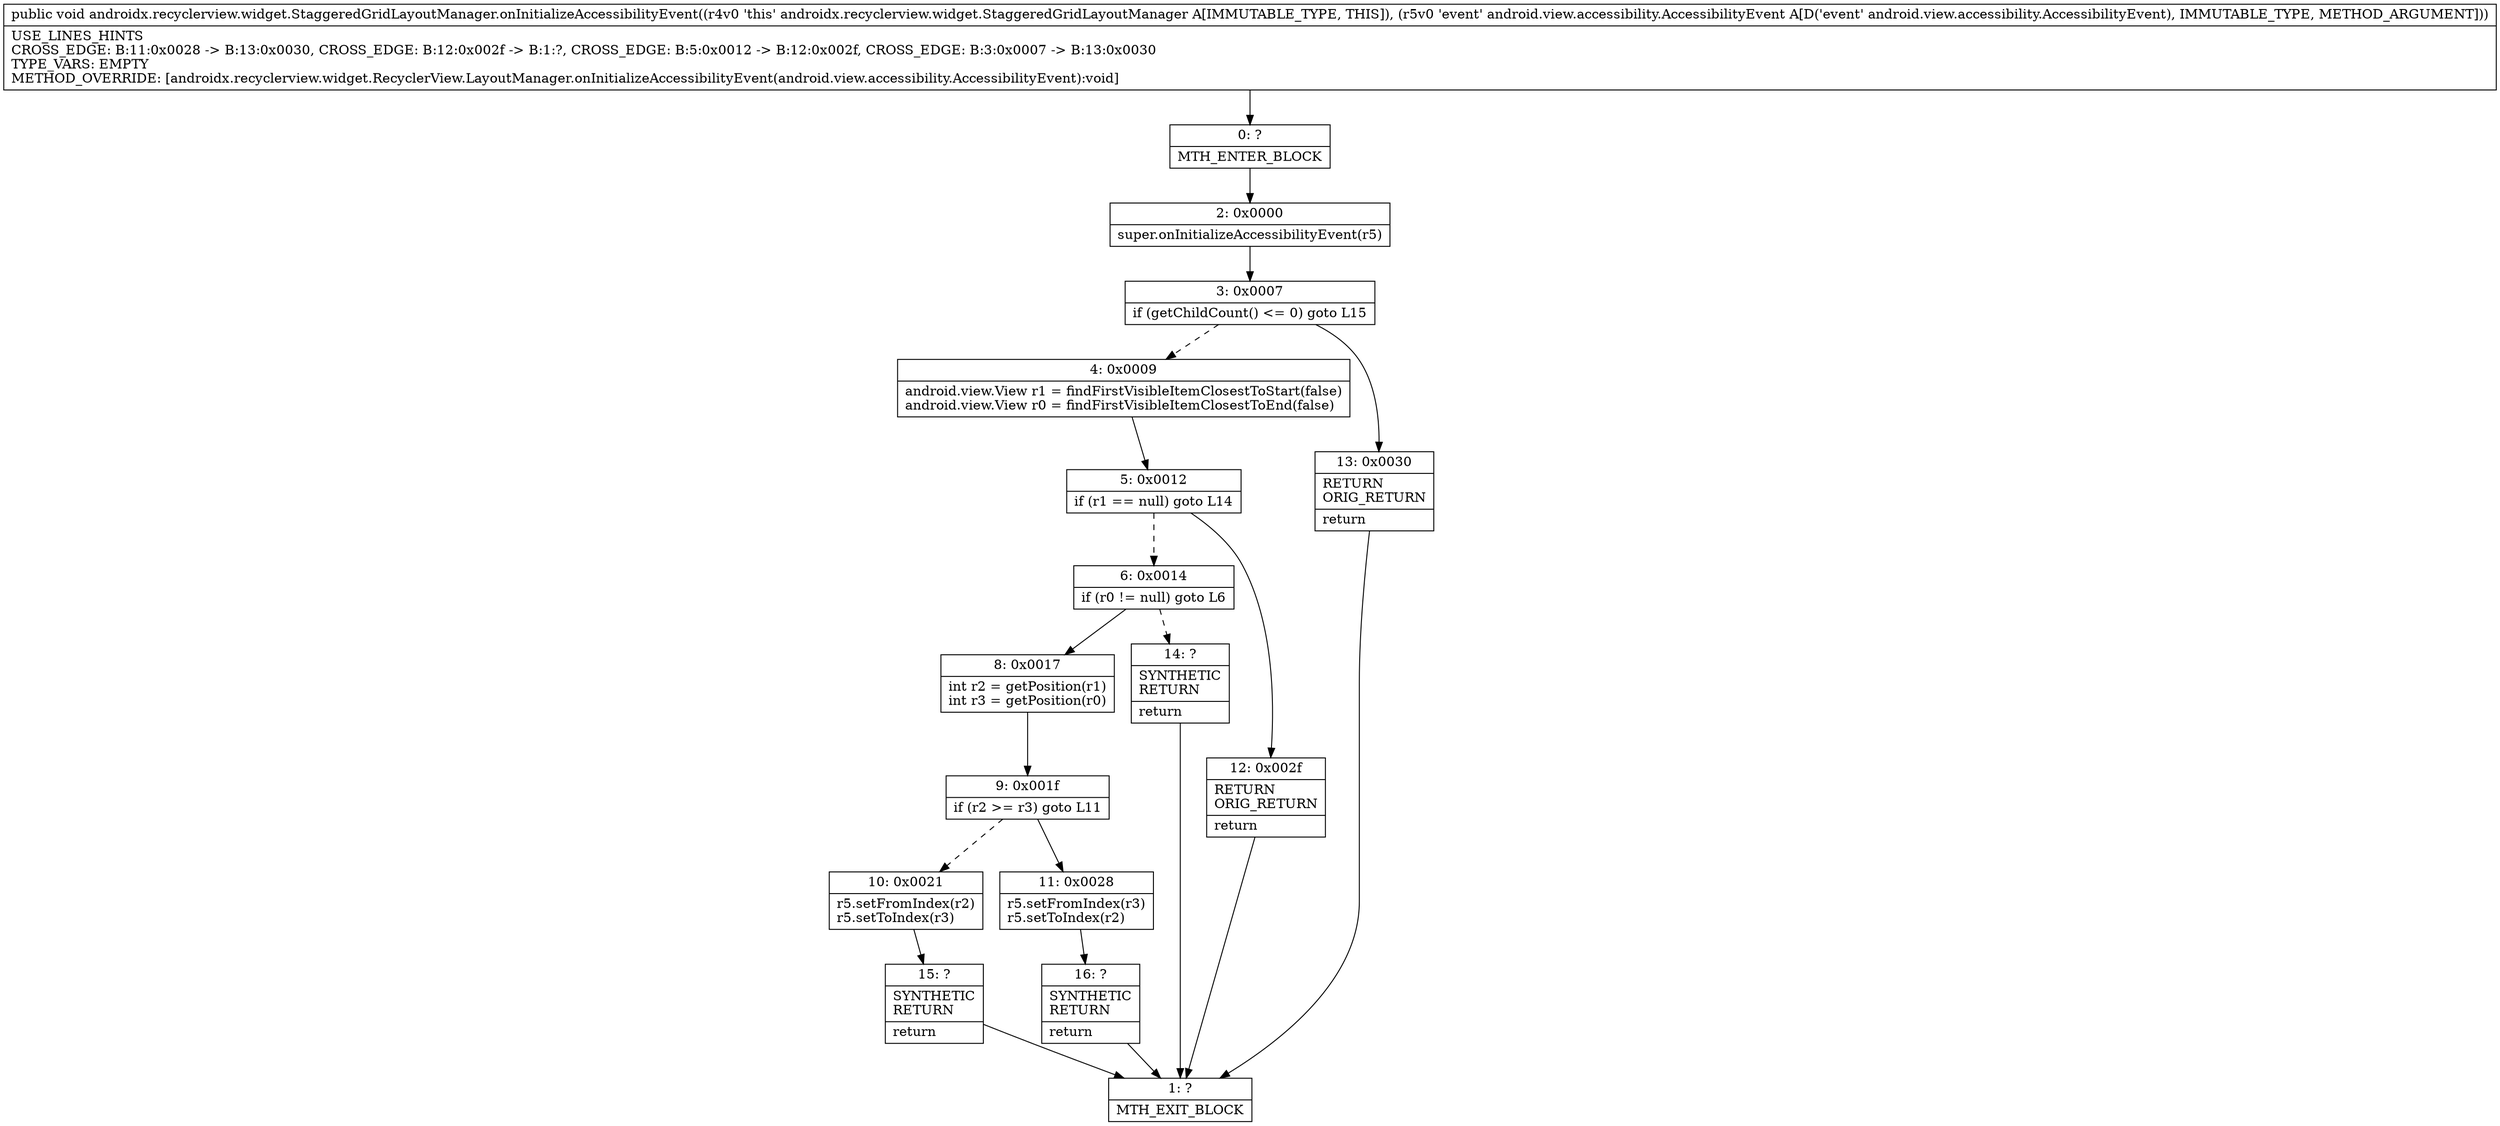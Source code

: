 digraph "CFG forandroidx.recyclerview.widget.StaggeredGridLayoutManager.onInitializeAccessibilityEvent(Landroid\/view\/accessibility\/AccessibilityEvent;)V" {
Node_0 [shape=record,label="{0\:\ ?|MTH_ENTER_BLOCK\l}"];
Node_2 [shape=record,label="{2\:\ 0x0000|super.onInitializeAccessibilityEvent(r5)\l}"];
Node_3 [shape=record,label="{3\:\ 0x0007|if (getChildCount() \<= 0) goto L15\l}"];
Node_4 [shape=record,label="{4\:\ 0x0009|android.view.View r1 = findFirstVisibleItemClosestToStart(false)\landroid.view.View r0 = findFirstVisibleItemClosestToEnd(false)\l}"];
Node_5 [shape=record,label="{5\:\ 0x0012|if (r1 == null) goto L14\l}"];
Node_6 [shape=record,label="{6\:\ 0x0014|if (r0 != null) goto L6\l}"];
Node_8 [shape=record,label="{8\:\ 0x0017|int r2 = getPosition(r1)\lint r3 = getPosition(r0)\l}"];
Node_9 [shape=record,label="{9\:\ 0x001f|if (r2 \>= r3) goto L11\l}"];
Node_10 [shape=record,label="{10\:\ 0x0021|r5.setFromIndex(r2)\lr5.setToIndex(r3)\l}"];
Node_15 [shape=record,label="{15\:\ ?|SYNTHETIC\lRETURN\l|return\l}"];
Node_1 [shape=record,label="{1\:\ ?|MTH_EXIT_BLOCK\l}"];
Node_11 [shape=record,label="{11\:\ 0x0028|r5.setFromIndex(r3)\lr5.setToIndex(r2)\l}"];
Node_16 [shape=record,label="{16\:\ ?|SYNTHETIC\lRETURN\l|return\l}"];
Node_14 [shape=record,label="{14\:\ ?|SYNTHETIC\lRETURN\l|return\l}"];
Node_12 [shape=record,label="{12\:\ 0x002f|RETURN\lORIG_RETURN\l|return\l}"];
Node_13 [shape=record,label="{13\:\ 0x0030|RETURN\lORIG_RETURN\l|return\l}"];
MethodNode[shape=record,label="{public void androidx.recyclerview.widget.StaggeredGridLayoutManager.onInitializeAccessibilityEvent((r4v0 'this' androidx.recyclerview.widget.StaggeredGridLayoutManager A[IMMUTABLE_TYPE, THIS]), (r5v0 'event' android.view.accessibility.AccessibilityEvent A[D('event' android.view.accessibility.AccessibilityEvent), IMMUTABLE_TYPE, METHOD_ARGUMENT]))  | USE_LINES_HINTS\lCROSS_EDGE: B:11:0x0028 \-\> B:13:0x0030, CROSS_EDGE: B:12:0x002f \-\> B:1:?, CROSS_EDGE: B:5:0x0012 \-\> B:12:0x002f, CROSS_EDGE: B:3:0x0007 \-\> B:13:0x0030\lTYPE_VARS: EMPTY\lMETHOD_OVERRIDE: [androidx.recyclerview.widget.RecyclerView.LayoutManager.onInitializeAccessibilityEvent(android.view.accessibility.AccessibilityEvent):void]\l}"];
MethodNode -> Node_0;Node_0 -> Node_2;
Node_2 -> Node_3;
Node_3 -> Node_4[style=dashed];
Node_3 -> Node_13;
Node_4 -> Node_5;
Node_5 -> Node_6[style=dashed];
Node_5 -> Node_12;
Node_6 -> Node_8;
Node_6 -> Node_14[style=dashed];
Node_8 -> Node_9;
Node_9 -> Node_10[style=dashed];
Node_9 -> Node_11;
Node_10 -> Node_15;
Node_15 -> Node_1;
Node_11 -> Node_16;
Node_16 -> Node_1;
Node_14 -> Node_1;
Node_12 -> Node_1;
Node_13 -> Node_1;
}

